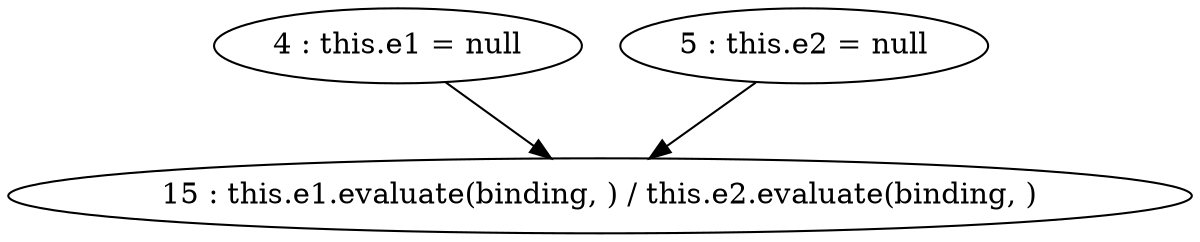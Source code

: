 digraph G {
"4 : this.e1 = null"
"4 : this.e1 = null" -> "15 : this.e1.evaluate(binding, ) / this.e2.evaluate(binding, )"
"5 : this.e2 = null"
"5 : this.e2 = null" -> "15 : this.e1.evaluate(binding, ) / this.e2.evaluate(binding, )"
"15 : this.e1.evaluate(binding, ) / this.e2.evaluate(binding, )"
}